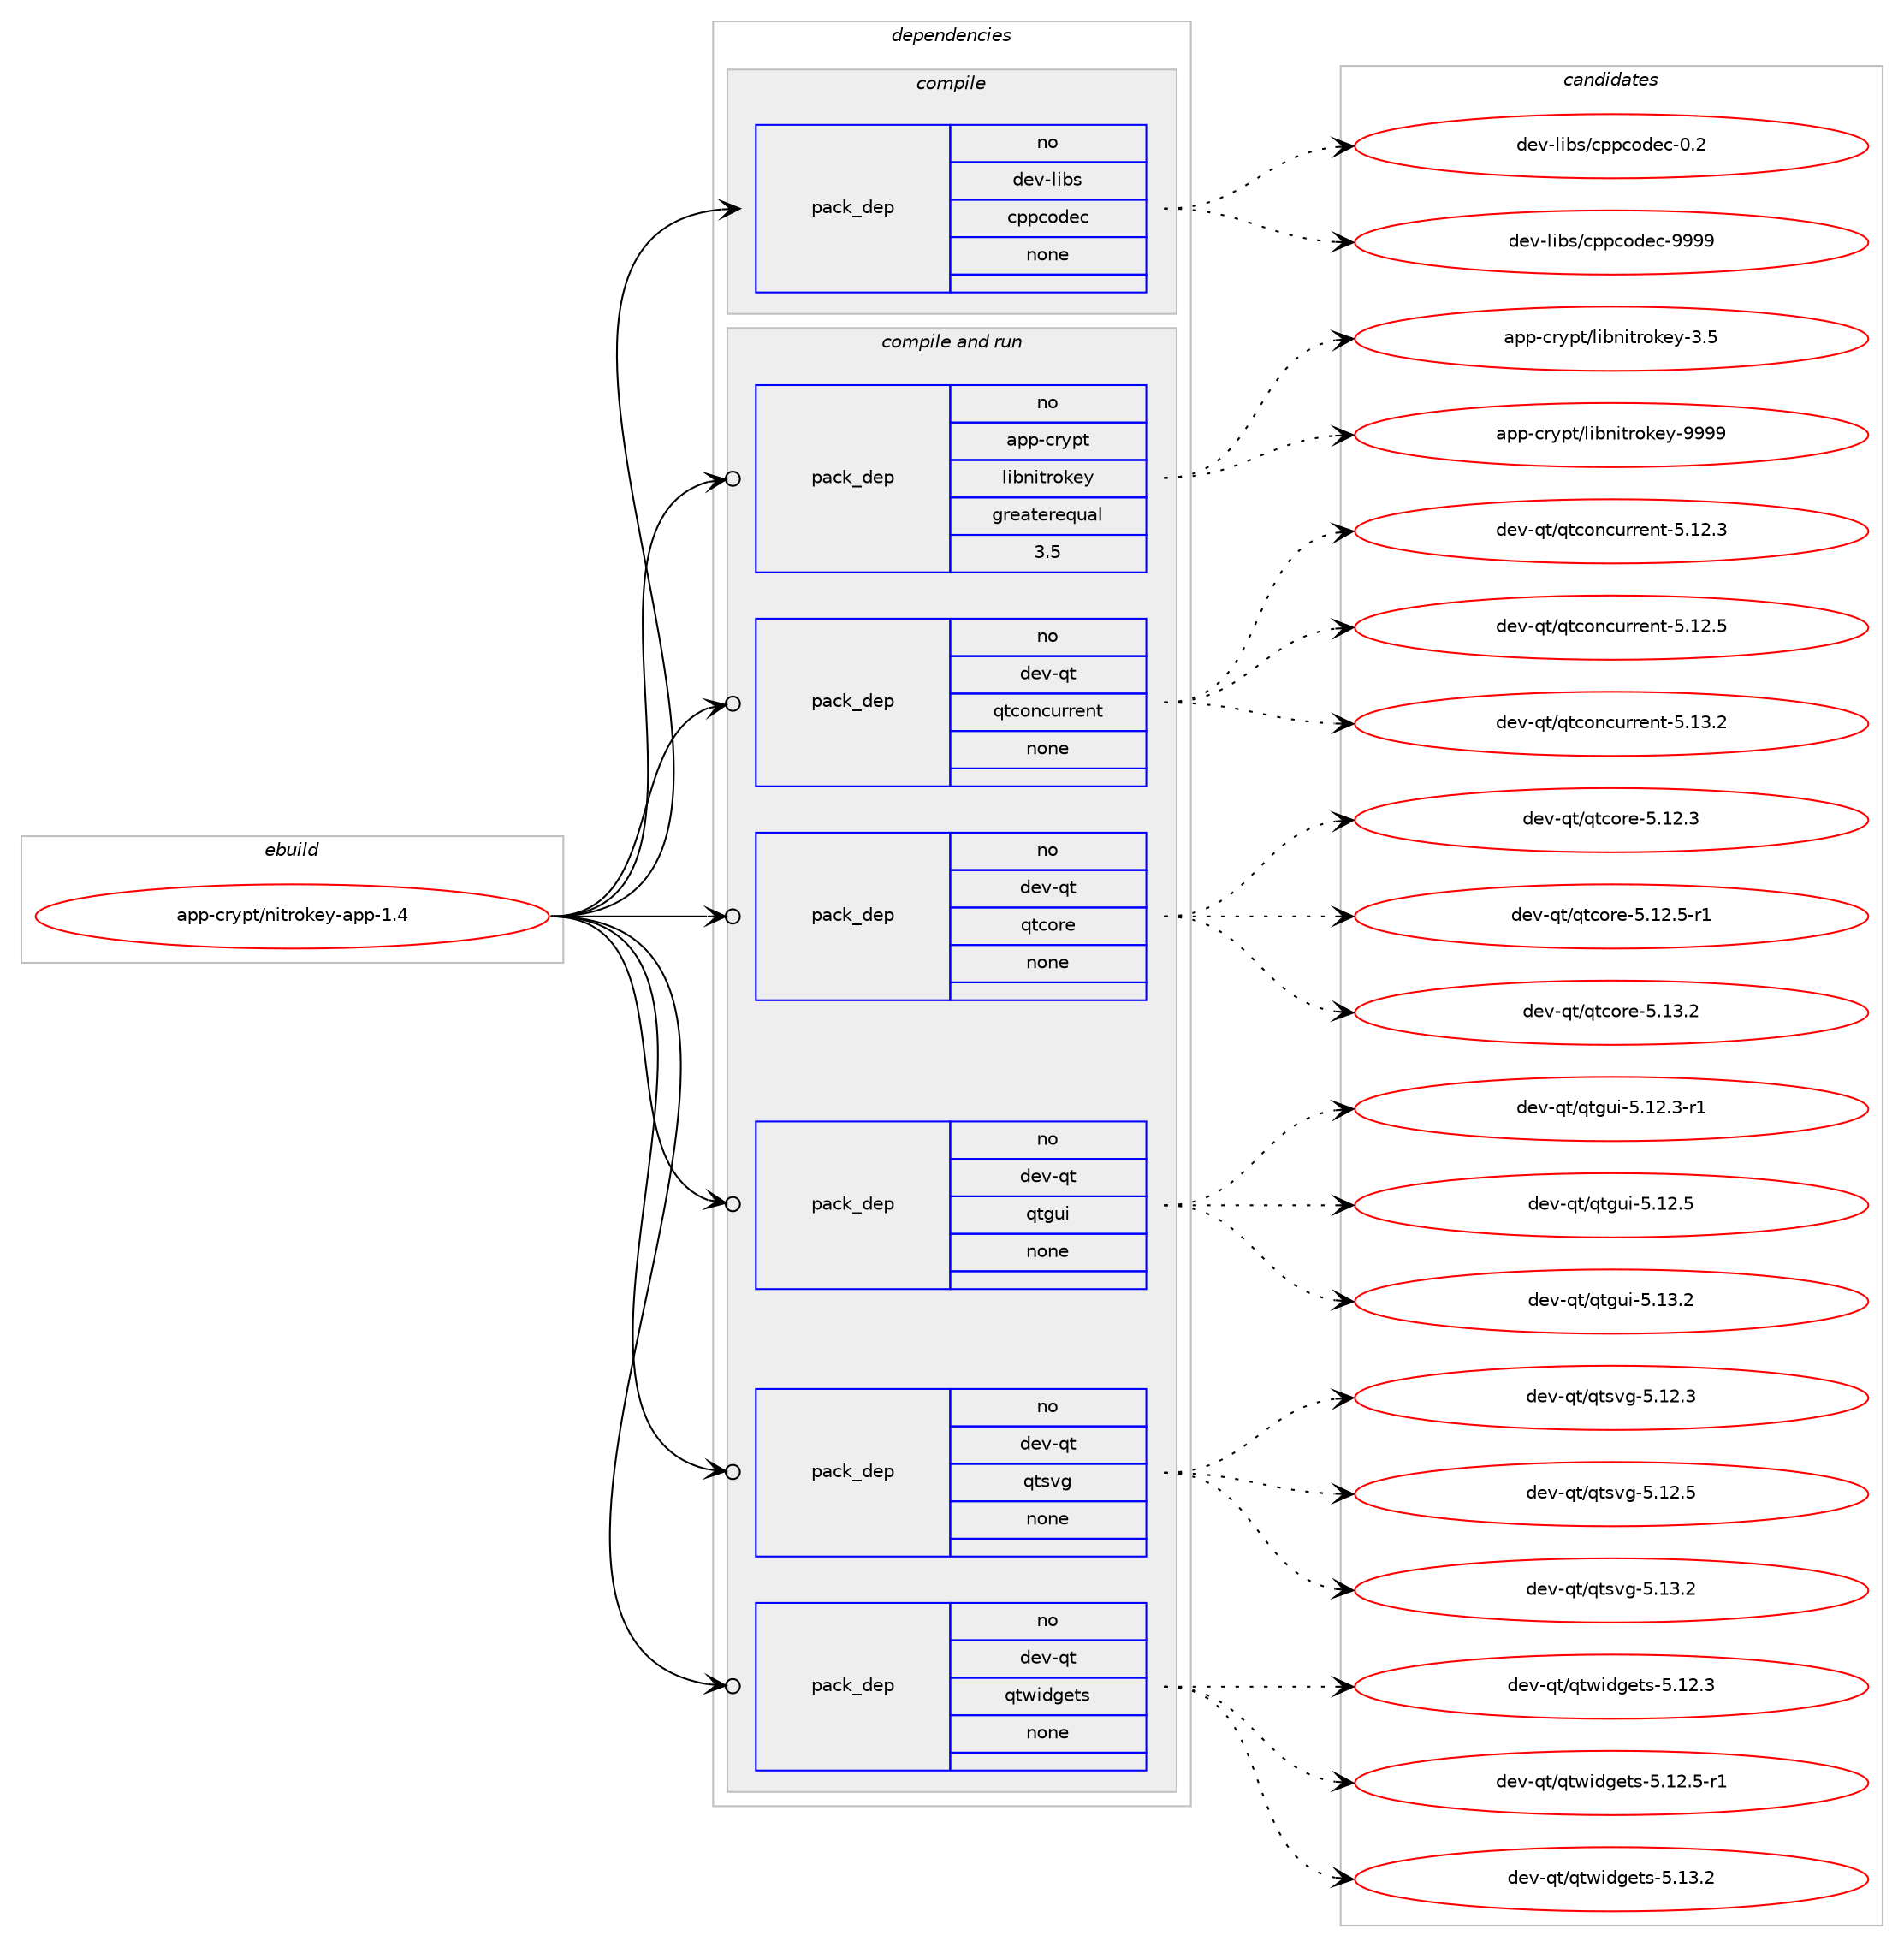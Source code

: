 digraph prolog {

# *************
# Graph options
# *************

newrank=true;
concentrate=true;
compound=true;
graph [rankdir=LR,fontname=Helvetica,fontsize=10,ranksep=1.5];#, ranksep=2.5, nodesep=0.2];
edge  [arrowhead=vee];
node  [fontname=Helvetica,fontsize=10];

# **********
# The ebuild
# **********

subgraph cluster_leftcol {
color=gray;
rank=same;
label=<<i>ebuild</i>>;
id [label="app-crypt/nitrokey-app-1.4", color=red, width=4, href="../app-crypt/nitrokey-app-1.4.svg"];
}

# ****************
# The dependencies
# ****************

subgraph cluster_midcol {
color=gray;
label=<<i>dependencies</i>>;
subgraph cluster_compile {
fillcolor="#eeeeee";
style=filled;
label=<<i>compile</i>>;
subgraph pack355003 {
dependency477582 [label=<<TABLE BORDER="0" CELLBORDER="1" CELLSPACING="0" CELLPADDING="4" WIDTH="220"><TR><TD ROWSPAN="6" CELLPADDING="30">pack_dep</TD></TR><TR><TD WIDTH="110">no</TD></TR><TR><TD>dev-libs</TD></TR><TR><TD>cppcodec</TD></TR><TR><TD>none</TD></TR><TR><TD></TD></TR></TABLE>>, shape=none, color=blue];
}
id:e -> dependency477582:w [weight=20,style="solid",arrowhead="vee"];
}
subgraph cluster_compileandrun {
fillcolor="#eeeeee";
style=filled;
label=<<i>compile and run</i>>;
subgraph pack355004 {
dependency477583 [label=<<TABLE BORDER="0" CELLBORDER="1" CELLSPACING="0" CELLPADDING="4" WIDTH="220"><TR><TD ROWSPAN="6" CELLPADDING="30">pack_dep</TD></TR><TR><TD WIDTH="110">no</TD></TR><TR><TD>app-crypt</TD></TR><TR><TD>libnitrokey</TD></TR><TR><TD>greaterequal</TD></TR><TR><TD>3.5</TD></TR></TABLE>>, shape=none, color=blue];
}
id:e -> dependency477583:w [weight=20,style="solid",arrowhead="odotvee"];
subgraph pack355005 {
dependency477584 [label=<<TABLE BORDER="0" CELLBORDER="1" CELLSPACING="0" CELLPADDING="4" WIDTH="220"><TR><TD ROWSPAN="6" CELLPADDING="30">pack_dep</TD></TR><TR><TD WIDTH="110">no</TD></TR><TR><TD>dev-qt</TD></TR><TR><TD>qtconcurrent</TD></TR><TR><TD>none</TD></TR><TR><TD></TD></TR></TABLE>>, shape=none, color=blue];
}
id:e -> dependency477584:w [weight=20,style="solid",arrowhead="odotvee"];
subgraph pack355006 {
dependency477585 [label=<<TABLE BORDER="0" CELLBORDER="1" CELLSPACING="0" CELLPADDING="4" WIDTH="220"><TR><TD ROWSPAN="6" CELLPADDING="30">pack_dep</TD></TR><TR><TD WIDTH="110">no</TD></TR><TR><TD>dev-qt</TD></TR><TR><TD>qtcore</TD></TR><TR><TD>none</TD></TR><TR><TD></TD></TR></TABLE>>, shape=none, color=blue];
}
id:e -> dependency477585:w [weight=20,style="solid",arrowhead="odotvee"];
subgraph pack355007 {
dependency477586 [label=<<TABLE BORDER="0" CELLBORDER="1" CELLSPACING="0" CELLPADDING="4" WIDTH="220"><TR><TD ROWSPAN="6" CELLPADDING="30">pack_dep</TD></TR><TR><TD WIDTH="110">no</TD></TR><TR><TD>dev-qt</TD></TR><TR><TD>qtgui</TD></TR><TR><TD>none</TD></TR><TR><TD></TD></TR></TABLE>>, shape=none, color=blue];
}
id:e -> dependency477586:w [weight=20,style="solid",arrowhead="odotvee"];
subgraph pack355008 {
dependency477587 [label=<<TABLE BORDER="0" CELLBORDER="1" CELLSPACING="0" CELLPADDING="4" WIDTH="220"><TR><TD ROWSPAN="6" CELLPADDING="30">pack_dep</TD></TR><TR><TD WIDTH="110">no</TD></TR><TR><TD>dev-qt</TD></TR><TR><TD>qtsvg</TD></TR><TR><TD>none</TD></TR><TR><TD></TD></TR></TABLE>>, shape=none, color=blue];
}
id:e -> dependency477587:w [weight=20,style="solid",arrowhead="odotvee"];
subgraph pack355009 {
dependency477588 [label=<<TABLE BORDER="0" CELLBORDER="1" CELLSPACING="0" CELLPADDING="4" WIDTH="220"><TR><TD ROWSPAN="6" CELLPADDING="30">pack_dep</TD></TR><TR><TD WIDTH="110">no</TD></TR><TR><TD>dev-qt</TD></TR><TR><TD>qtwidgets</TD></TR><TR><TD>none</TD></TR><TR><TD></TD></TR></TABLE>>, shape=none, color=blue];
}
id:e -> dependency477588:w [weight=20,style="solid",arrowhead="odotvee"];
}
subgraph cluster_run {
fillcolor="#eeeeee";
style=filled;
label=<<i>run</i>>;
}
}

# **************
# The candidates
# **************

subgraph cluster_choices {
rank=same;
color=gray;
label=<<i>candidates</i>>;

subgraph choice355003 {
color=black;
nodesep=1;
choice10010111845108105981154799112112991111001019945484650 [label="dev-libs/cppcodec-0.2", color=red, width=4,href="../dev-libs/cppcodec-0.2.svg"];
choice1001011184510810598115479911211299111100101994557575757 [label="dev-libs/cppcodec-9999", color=red, width=4,href="../dev-libs/cppcodec-9999.svg"];
dependency477582:e -> choice10010111845108105981154799112112991111001019945484650:w [style=dotted,weight="100"];
dependency477582:e -> choice1001011184510810598115479911211299111100101994557575757:w [style=dotted,weight="100"];
}
subgraph choice355004 {
color=black;
nodesep=1;
choice971121124599114121112116471081059811010511611411110710112145514653 [label="app-crypt/libnitrokey-3.5", color=red, width=4,href="../app-crypt/libnitrokey-3.5.svg"];
choice97112112459911412111211647108105981101051161141111071011214557575757 [label="app-crypt/libnitrokey-9999", color=red, width=4,href="../app-crypt/libnitrokey-9999.svg"];
dependency477583:e -> choice971121124599114121112116471081059811010511611411110710112145514653:w [style=dotted,weight="100"];
dependency477583:e -> choice97112112459911412111211647108105981101051161141111071011214557575757:w [style=dotted,weight="100"];
}
subgraph choice355005 {
color=black;
nodesep=1;
choice1001011184511311647113116991111109911711411410111011645534649504651 [label="dev-qt/qtconcurrent-5.12.3", color=red, width=4,href="../dev-qt/qtconcurrent-5.12.3.svg"];
choice1001011184511311647113116991111109911711411410111011645534649504653 [label="dev-qt/qtconcurrent-5.12.5", color=red, width=4,href="../dev-qt/qtconcurrent-5.12.5.svg"];
choice1001011184511311647113116991111109911711411410111011645534649514650 [label="dev-qt/qtconcurrent-5.13.2", color=red, width=4,href="../dev-qt/qtconcurrent-5.13.2.svg"];
dependency477584:e -> choice1001011184511311647113116991111109911711411410111011645534649504651:w [style=dotted,weight="100"];
dependency477584:e -> choice1001011184511311647113116991111109911711411410111011645534649504653:w [style=dotted,weight="100"];
dependency477584:e -> choice1001011184511311647113116991111109911711411410111011645534649514650:w [style=dotted,weight="100"];
}
subgraph choice355006 {
color=black;
nodesep=1;
choice10010111845113116471131169911111410145534649504651 [label="dev-qt/qtcore-5.12.3", color=red, width=4,href="../dev-qt/qtcore-5.12.3.svg"];
choice100101118451131164711311699111114101455346495046534511449 [label="dev-qt/qtcore-5.12.5-r1", color=red, width=4,href="../dev-qt/qtcore-5.12.5-r1.svg"];
choice10010111845113116471131169911111410145534649514650 [label="dev-qt/qtcore-5.13.2", color=red, width=4,href="../dev-qt/qtcore-5.13.2.svg"];
dependency477585:e -> choice10010111845113116471131169911111410145534649504651:w [style=dotted,weight="100"];
dependency477585:e -> choice100101118451131164711311699111114101455346495046534511449:w [style=dotted,weight="100"];
dependency477585:e -> choice10010111845113116471131169911111410145534649514650:w [style=dotted,weight="100"];
}
subgraph choice355007 {
color=black;
nodesep=1;
choice1001011184511311647113116103117105455346495046514511449 [label="dev-qt/qtgui-5.12.3-r1", color=red, width=4,href="../dev-qt/qtgui-5.12.3-r1.svg"];
choice100101118451131164711311610311710545534649504653 [label="dev-qt/qtgui-5.12.5", color=red, width=4,href="../dev-qt/qtgui-5.12.5.svg"];
choice100101118451131164711311610311710545534649514650 [label="dev-qt/qtgui-5.13.2", color=red, width=4,href="../dev-qt/qtgui-5.13.2.svg"];
dependency477586:e -> choice1001011184511311647113116103117105455346495046514511449:w [style=dotted,weight="100"];
dependency477586:e -> choice100101118451131164711311610311710545534649504653:w [style=dotted,weight="100"];
dependency477586:e -> choice100101118451131164711311610311710545534649514650:w [style=dotted,weight="100"];
}
subgraph choice355008 {
color=black;
nodesep=1;
choice100101118451131164711311611511810345534649504651 [label="dev-qt/qtsvg-5.12.3", color=red, width=4,href="../dev-qt/qtsvg-5.12.3.svg"];
choice100101118451131164711311611511810345534649504653 [label="dev-qt/qtsvg-5.12.5", color=red, width=4,href="../dev-qt/qtsvg-5.12.5.svg"];
choice100101118451131164711311611511810345534649514650 [label="dev-qt/qtsvg-5.13.2", color=red, width=4,href="../dev-qt/qtsvg-5.13.2.svg"];
dependency477587:e -> choice100101118451131164711311611511810345534649504651:w [style=dotted,weight="100"];
dependency477587:e -> choice100101118451131164711311611511810345534649504653:w [style=dotted,weight="100"];
dependency477587:e -> choice100101118451131164711311611511810345534649514650:w [style=dotted,weight="100"];
}
subgraph choice355009 {
color=black;
nodesep=1;
choice100101118451131164711311611910510010310111611545534649504651 [label="dev-qt/qtwidgets-5.12.3", color=red, width=4,href="../dev-qt/qtwidgets-5.12.3.svg"];
choice1001011184511311647113116119105100103101116115455346495046534511449 [label="dev-qt/qtwidgets-5.12.5-r1", color=red, width=4,href="../dev-qt/qtwidgets-5.12.5-r1.svg"];
choice100101118451131164711311611910510010310111611545534649514650 [label="dev-qt/qtwidgets-5.13.2", color=red, width=4,href="../dev-qt/qtwidgets-5.13.2.svg"];
dependency477588:e -> choice100101118451131164711311611910510010310111611545534649504651:w [style=dotted,weight="100"];
dependency477588:e -> choice1001011184511311647113116119105100103101116115455346495046534511449:w [style=dotted,weight="100"];
dependency477588:e -> choice100101118451131164711311611910510010310111611545534649514650:w [style=dotted,weight="100"];
}
}

}

